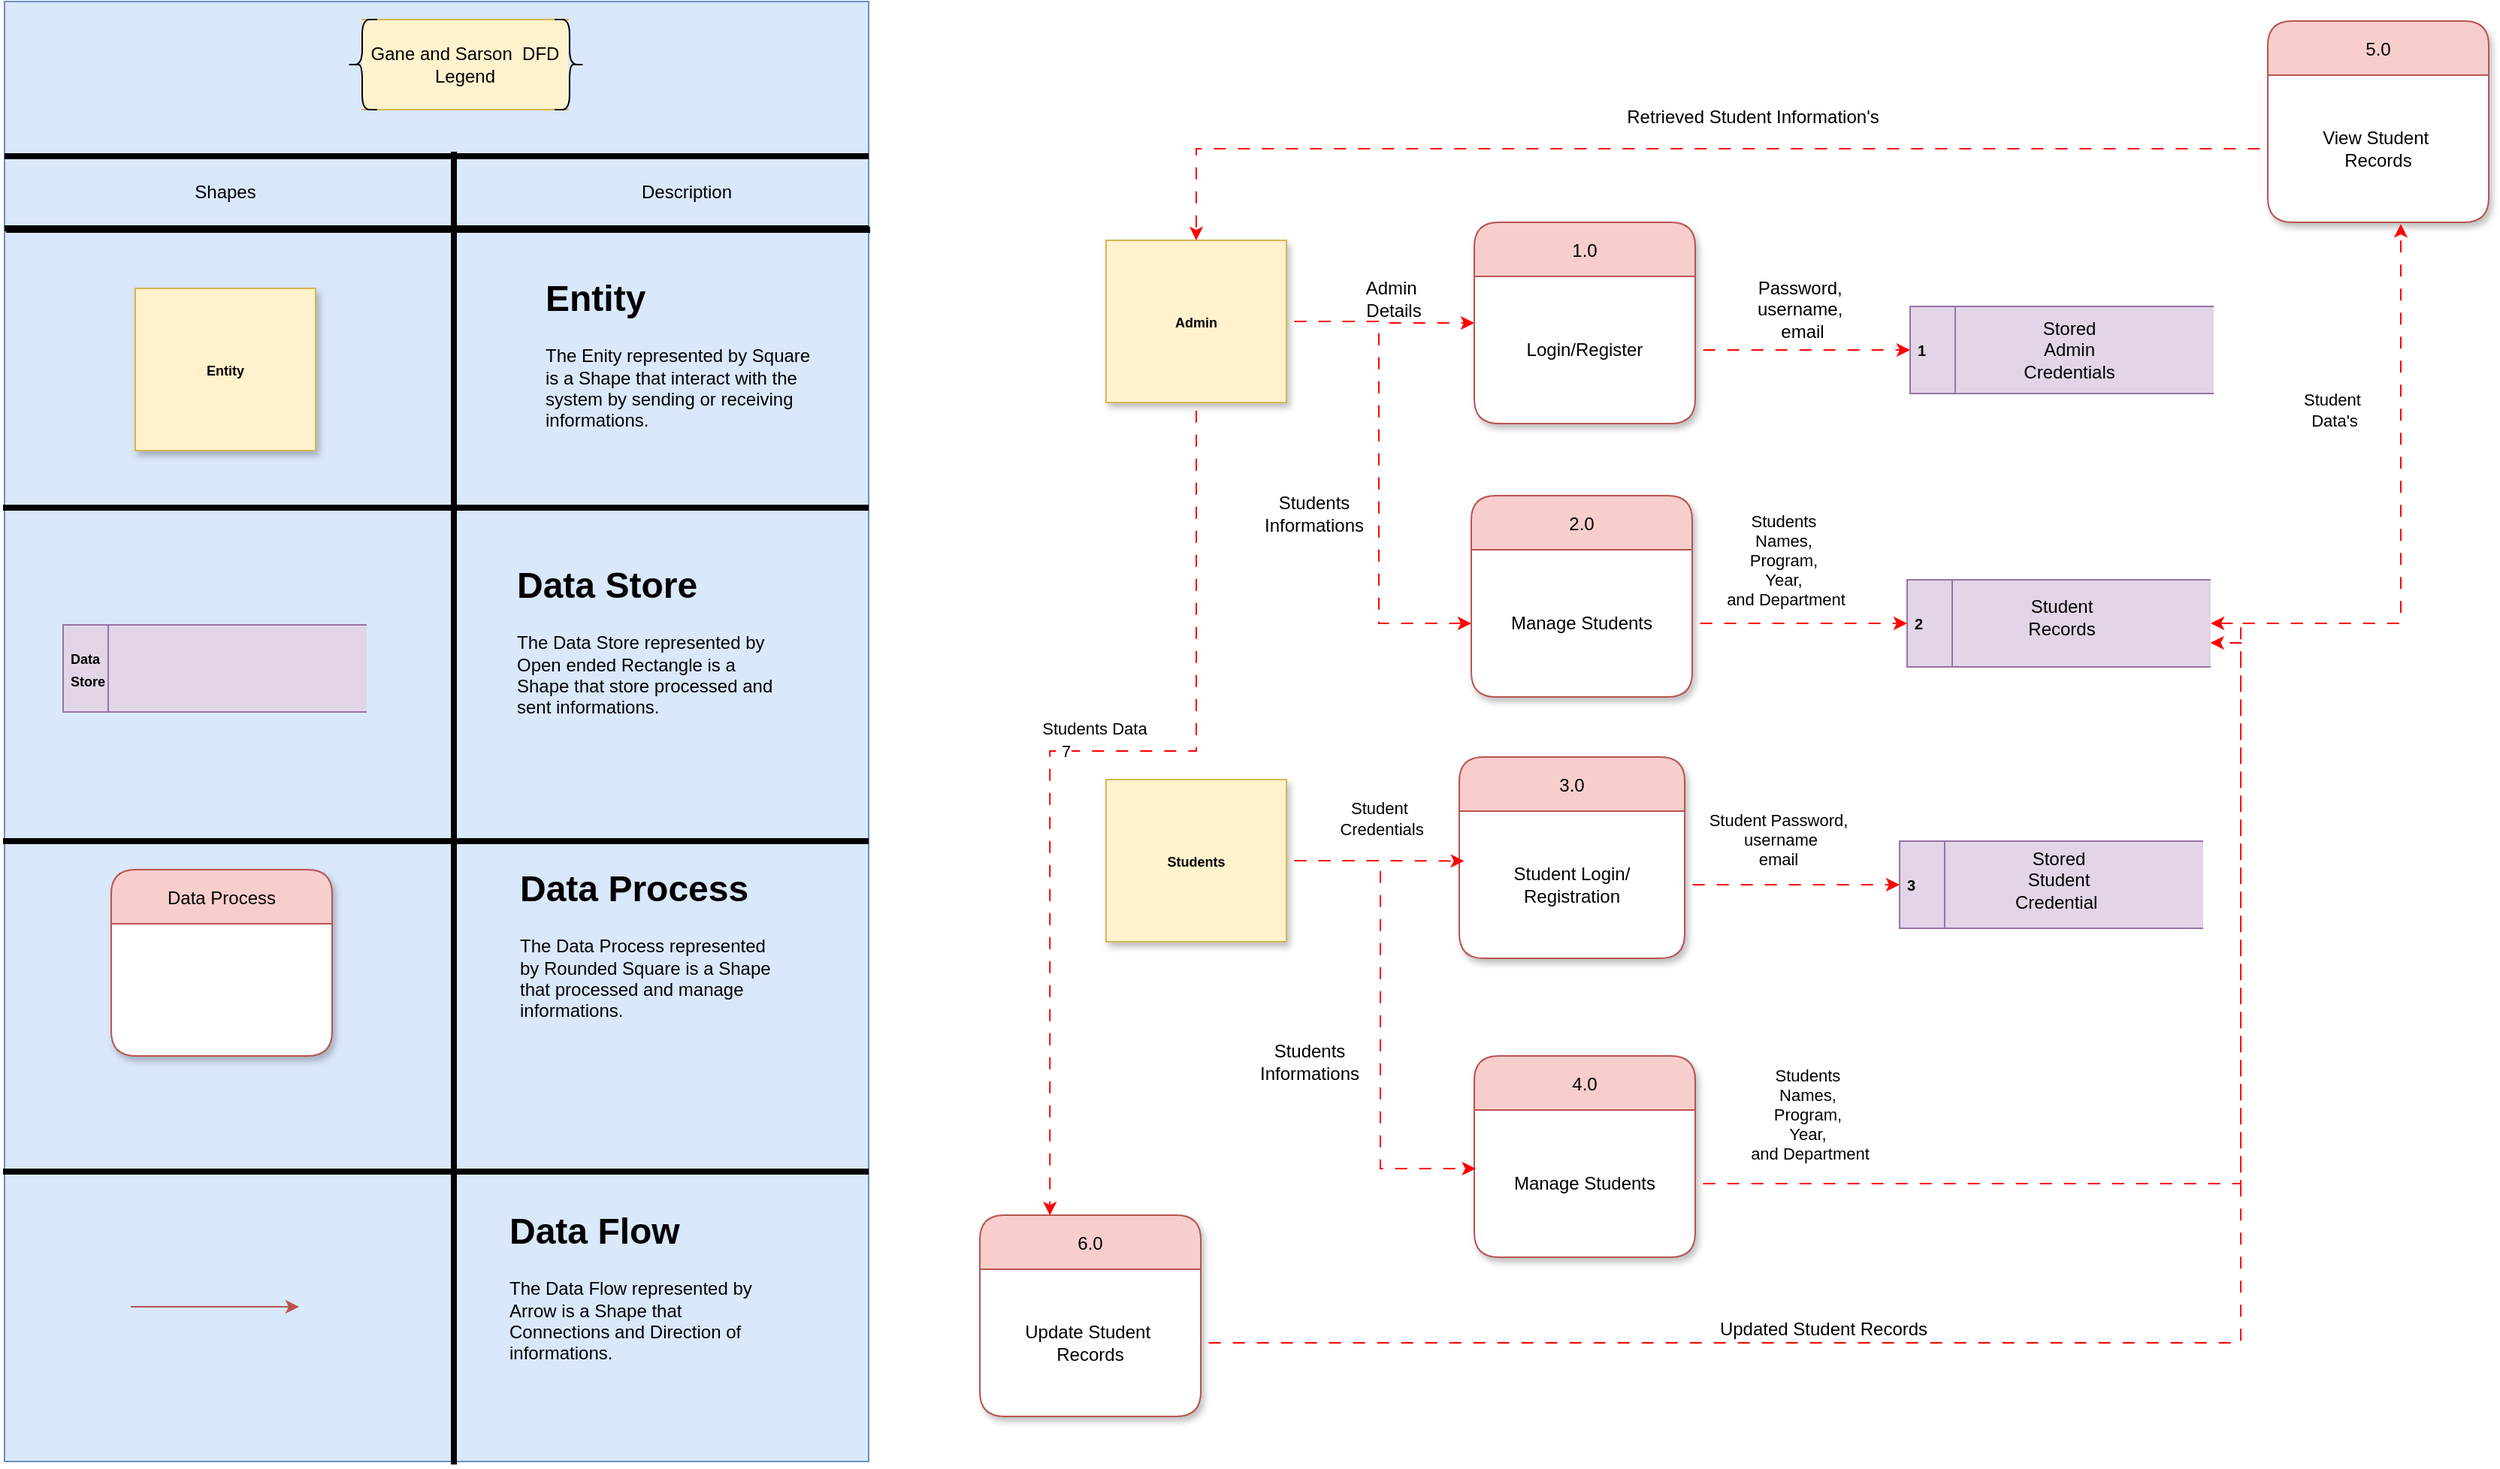 <mxfile version="27.0.9">
  <diagram name="Page-1" id="SfqFHsFNGNqVCVZy7Byx">
    <mxGraphModel dx="1984" dy="1038" grid="0" gridSize="1" guides="1" tooltips="1" connect="1" arrows="1" fold="1" page="1" pageScale="1" pageWidth="1234567" pageHeight="1234567" background="none" math="0" shadow="0">
      <root>
        <mxCell id="0" />
        <mxCell id="1" parent="0" />
        <mxCell id="qmeBu4S3jbax9dmzvrjf-70" value="&lt;font size=&quot;1&quot;&gt;&lt;b&gt;3&lt;/b&gt;&lt;/font&gt;" style="html=1;dashed=0;whiteSpace=wrap;shape=mxgraph.dfd.dataStoreID;align=left;spacingLeft=3;points=[[0,0],[0.5,0],[1,0],[0,0.5],[1,0.5],[0,1],[0.5,1],[1,1]];fillColor=#e1d5e7;strokeColor=#9673a6;comic=0;enumerate=0;treeMoving=0;treeFolding=0;resizeHeight=1;resizeWidth=1;flipH=0;flipV=0;" parent="1" vertex="1">
          <mxGeometry x="1977" y="700" width="202" height="58" as="geometry" />
        </mxCell>
        <mxCell id="1iTUAPz-zUR7rCR0ceSa-26" value="" style="rounded=0;whiteSpace=wrap;html=1;fillColor=#dae8fc;strokeColor=#6c8ebf;" parent="1" vertex="1">
          <mxGeometry x="716" y="141" width="575" height="972" as="geometry" />
        </mxCell>
        <mxCell id="1iTUAPz-zUR7rCR0ceSa-23" value="Data Process" style="swimlane;fontStyle=0;childLayout=stackLayout;horizontal=1;startSize=36;horizontalStack=0;resizeParent=1;resizeParentMax=0;resizeLast=0;collapsible=0;marginBottom=0;swimlaneFillColor=#ffffff;fillColor=#f8cecc;strokeColor=#b85450;rounded=1;shadow=1;" parent="1" vertex="1">
          <mxGeometry x="787" y="719" width="147" height="124" as="geometry" />
        </mxCell>
        <mxCell id="1iTUAPz-zUR7rCR0ceSa-24" value="&lt;font style=&quot;font-size: 9px;&quot;&gt;&lt;b&gt;Data&amp;nbsp;&lt;/b&gt;&lt;/font&gt;&lt;div&gt;&lt;font style=&quot;font-size: 9px;&quot;&gt;&lt;b&gt;Store&lt;/b&gt;&lt;/font&gt;&lt;/div&gt;" style="html=1;dashed=0;whiteSpace=wrap;shape=mxgraph.dfd.dataStoreID;align=left;spacingLeft=3;points=[[0,0],[0.5,0],[1,0],[0,0.5],[1,0.5],[0,1],[0.5,1],[1,1]];fillColor=#e1d5e7;strokeColor=#9673a6;comic=0;enumerate=0;treeMoving=0;treeFolding=0;resizeHeight=1;resizeWidth=1;flipH=0;flipV=0;" parent="1" vertex="1">
          <mxGeometry x="755" y="556" width="202" height="58" as="geometry" />
        </mxCell>
        <mxCell id="1iTUAPz-zUR7rCR0ceSa-25" value="&lt;b&gt;&lt;font style=&quot;font-size: 9px;&quot;&gt;Entity&lt;/font&gt;&lt;/b&gt;" style="html=1;dashed=0;whiteSpace=wrap;fillColor=#fff2cc;strokeColor=#d6b656;rounded=0;glass=0;shadow=1;" parent="1" vertex="1">
          <mxGeometry x="803" y="332" width="120" height="108" as="geometry" />
        </mxCell>
        <mxCell id="1iTUAPz-zUR7rCR0ceSa-27" value="&lt;h1 style=&quot;margin-top: 0px;&quot;&gt;Entity&lt;/h1&gt;&lt;p&gt;The Enity represented by Square is a Shape that interact with the system by sending or receiving informations.&lt;/p&gt;" style="text;html=1;whiteSpace=wrap;overflow=hidden;rounded=0;fontStyle=0;horizontal=1;verticalAlign=middle;align=left;fontColor=light-dark(#000000,#121212);" parent="1" vertex="1">
          <mxGeometry x="1074" y="322" width="180" height="120" as="geometry" />
        </mxCell>
        <mxCell id="GoHEcweU7X1IVzDICbqi-2" value="" style="line;strokeWidth=4;html=1;perimeter=backbonePerimeter;points=[];outlineConnect=0;" parent="1" vertex="1">
          <mxGeometry x="715" y="473" width="576" height="10" as="geometry" />
        </mxCell>
        <mxCell id="GoHEcweU7X1IVzDICbqi-3" value="" style="line;strokeWidth=4;direction=south;html=1;perimeter=backbonePerimeter;points=[];outlineConnect=0;" parent="1" vertex="1">
          <mxGeometry x="1010" y="241" width="10" height="874" as="geometry" />
        </mxCell>
        <mxCell id="GoHEcweU7X1IVzDICbqi-4" value="Gane and Sarson&amp;nbsp; DFD Legend" style="shape=partialRectangle;whiteSpace=wrap;html=1;left=0;right=0;fillColor=#fff2cc;strokeColor=#d6b656;" parent="1" vertex="1">
          <mxGeometry x="954" y="153" width="137" height="60" as="geometry" />
        </mxCell>
        <mxCell id="GoHEcweU7X1IVzDICbqi-5" value="" style="shape=curlyBracket;whiteSpace=wrap;html=1;rounded=1;labelPosition=left;verticalLabelPosition=middle;align=right;verticalAlign=middle;" parent="1" vertex="1">
          <mxGeometry x="944" y="153" width="20" height="60" as="geometry" />
        </mxCell>
        <mxCell id="GoHEcweU7X1IVzDICbqi-6" value="" style="shape=curlyBracket;whiteSpace=wrap;html=1;rounded=1;flipH=1;labelPosition=right;verticalLabelPosition=middle;align=left;verticalAlign=middle;" parent="1" vertex="1">
          <mxGeometry x="1082" y="153" width="20" height="60" as="geometry" />
        </mxCell>
        <mxCell id="GoHEcweU7X1IVzDICbqi-7" value="" style="line;strokeWidth=4;html=1;perimeter=backbonePerimeter;points=[];outlineConnect=0;" parent="1" vertex="1">
          <mxGeometry x="716" y="287" width="575" height="10" as="geometry" />
        </mxCell>
        <mxCell id="GoHEcweU7X1IVzDICbqi-12" value="Shapes" style="text;html=1;align=center;verticalAlign=middle;whiteSpace=wrap;rounded=0;" parent="1" vertex="1">
          <mxGeometry x="833" y="253" width="60" height="30" as="geometry" />
        </mxCell>
        <mxCell id="GoHEcweU7X1IVzDICbqi-13" value="Description" style="text;html=1;align=center;verticalAlign=middle;whiteSpace=wrap;rounded=0;" parent="1" vertex="1">
          <mxGeometry x="1140" y="253" width="60" height="30" as="geometry" />
        </mxCell>
        <mxCell id="GoHEcweU7X1IVzDICbqi-14" value="" style="line;strokeWidth=4;html=1;perimeter=backbonePerimeter;points=[];outlineConnect=0;" parent="1" vertex="1">
          <mxGeometry x="717" y="288" width="575" height="10" as="geometry" />
        </mxCell>
        <mxCell id="GoHEcweU7X1IVzDICbqi-15" value="" style="line;strokeWidth=4;html=1;perimeter=backbonePerimeter;points=[];outlineConnect=0;" parent="1" vertex="1">
          <mxGeometry x="716" y="239" width="575" height="10" as="geometry" />
        </mxCell>
        <mxCell id="GoHEcweU7X1IVzDICbqi-16" value="" style="line;strokeWidth=4;html=1;perimeter=backbonePerimeter;points=[];outlineConnect=0;" parent="1" vertex="1">
          <mxGeometry x="715" y="695" width="576" height="10" as="geometry" />
        </mxCell>
        <mxCell id="GoHEcweU7X1IVzDICbqi-45" value="&lt;h1 style=&quot;margin-top: 0px;&quot;&gt;Data Store&lt;/h1&gt;&lt;p&gt;The Data Store represented by Open ended Rectangle is a Shape that store processed and sent informations.&lt;span style=&quot;color: rgba(0, 0, 0, 0); font-family: monospace; font-size: 0px; text-wrap-mode: nowrap; background-color: transparent;&quot;&gt;%3CmxGraphModel%3E%3Croot%3E%3CmxCell%20id%3D%220%22%2F%3E%3CmxCell%20id%3D%221%22%20parent%3D%220%22%2F%3E%3CmxCell%20id%3D%222%22%20value%3D%22%26lt%3Bh1%20style%3D%26quot%3Bmargin-top%3A%200px%3B%26quot%3B%26gt%3BEntity%26lt%3B%2Fh1%26gt%3B%26lt%3Bp%26gt%3BThe%20Enity%20represented%20by%20Square%20is%20a%20User%20that%20interact%20with%20the%20system%20by%20sending%20or%20receiving%20informations.%26lt%3B%2Fp%26gt%3B%22%20style%3D%22text%3Bhtml%3D1%3BwhiteSpace%3Dwrap%3Boverflow%3Dhidden%3Brounded%3D0%3BfontStyle%3D0%3Bhorizontal%3D1%3BverticalAlign%3Dmiddle%3Balign%3Dleft%3BfontColor%3Dlight-dark(%23000000%2C%23121212)%3B%22%20vertex%3D%221%22%20parent%3D%221%22%3E%3CmxGeometry%20x%3D%22528%22%20y%3D%22246%22%20width%3D%22180%22%20height%3D%22120%22%20as%3D%22geometry%22%2F%3E%3C%2FmxCell%3E%3C%2Froot%3E%3C%2FmxGraphModel%3E&lt;/span&gt;&lt;/p&gt;" style="text;html=1;whiteSpace=wrap;overflow=hidden;rounded=0;fontStyle=0;horizontal=1;verticalAlign=middle;align=left;fontColor=light-dark(#000000,#121212);" parent="1" vertex="1">
          <mxGeometry x="1055" y="513" width="180" height="120" as="geometry" />
        </mxCell>
        <mxCell id="GoHEcweU7X1IVzDICbqi-46" value="&lt;h1 style=&quot;margin-top: 0px;&quot;&gt;Data Process&lt;/h1&gt;&lt;p&gt;The Data Process represented by Rounded Square is a Shape that processed and manage informations.&lt;span style=&quot;color: rgba(0, 0, 0, 0); font-family: monospace; font-size: 0px; text-wrap-mode: nowrap; background-color: transparent;&quot;&gt;%3CmxGraphModel%3E%3Croot%3E%3CmxCell%20id%3D%220%22%2F%3E%3CmxCell%20id%3D%221%22%20parent%3D%220%22%2F%3E%3CmxCell%20id%3D%222%22%20value%3D%22%26lt%3Bh1%20style%3D%26quot%3Bmargin-top%3A%200px%3B%26quot%3B%26gt%3BEntity%26lt%3B%2Fh1%26gt%3B%26lt%3Bp%26gt%3BThe%20Enity%20represented%20by%20Square%20is%20a%20User%20that%20interact%20with%20the%20system%20by%20sending%20or%20receiving%20informations.%26lt%3B%2Fp%26gt%3B%22%20style%3D%22text%3Bhtml%3D1%3BwhiteSpace%3Dwrap%3Boverflow%3Dhidden%3Brounded%3D0%3BfontStyle%3D0%3Bhorizontal%3D1%3BverticalAlign%3Dmiddle%3Balign%3Dleft%3BfontColor%3Dlight-dark(%23000000%2C%23121212)%3B%22%20vertex%3D%221%22%20parent%3D%221%22%3E%3CmxGeometry%20x%3D%22528%22%20y%3D%22246%22%20width%3D%22180%22%20height%3D%22120%22%20as%3D%22geometry%22%2F%3E%3C%2FmxCell%3E%3C%2Froot%3E%3C%2FmxGraphModel%3E&lt;/span&gt;&lt;/p&gt;" style="text;html=1;whiteSpace=wrap;overflow=hidden;rounded=0;fontStyle=0;horizontal=1;verticalAlign=middle;align=left;fontColor=light-dark(#000000,#121212);" parent="1" vertex="1">
          <mxGeometry x="1057" y="715" width="180" height="120" as="geometry" />
        </mxCell>
        <mxCell id="GoHEcweU7X1IVzDICbqi-47" value="" style="line;strokeWidth=4;html=1;perimeter=backbonePerimeter;points=[];outlineConnect=0;" parent="1" vertex="1">
          <mxGeometry x="715" y="915" width="576" height="10" as="geometry" />
        </mxCell>
        <mxCell id="GoHEcweU7X1IVzDICbqi-49" value="" style="endArrow=classic;html=1;rounded=0;fillColor=#f8cecc;strokeColor=#b85450;" parent="1" edge="1">
          <mxGeometry width="50" height="50" relative="1" as="geometry">
            <mxPoint x="800" y="1010" as="sourcePoint" />
            <mxPoint x="912" y="1010" as="targetPoint" />
          </mxGeometry>
        </mxCell>
        <mxCell id="GoHEcweU7X1IVzDICbqi-50" value="&lt;h1 style=&quot;margin-top: 0px;&quot;&gt;Data Flow&lt;/h1&gt;&lt;p&gt;The Data Flow represented by Arrow is a Shape that Connections and Direction of informations.&lt;span style=&quot;color: rgba(0, 0, 0, 0); font-family: monospace; font-size: 0px; text-wrap-mode: nowrap; background-color: transparent;&quot;&gt;%3CmxGraphModel%3E%3Croot%3E%3CmxCell%20id%3D%220%22%2F%3E%3CmxCell%20id%3D%221%22%20parent%3D%220%22%2F%3E%3CmxCell%20id%3D%222%22%20value%3D%22%26lt%3Bh1%20style%3D%26quot%3Bmargin-top%3A%200px%3B%26quot%3B%26gt%3BEntity%26lt%3B%2Fh1%26gt%3B%26lt%3Bp%26gt%3BThe%20Enity%20represented%20by%20Square%20is%20a%20User%20that%20interact%20with%20the%20system%20by%20sending%20or%20receiving%20informations.%26lt%3B%2Fp%26gt%3B%22%20style%3D%22text%3Bhtml%3D1%3BwhiteSpace%3Dwrap%3Boverflow%3Dhidden%3Brounded%3D0%3BfontStyle%3D0%3Bhorizontal%3D1%3BverticalAlign%3Dmiddle%3Balign%3Dleft%3BfontColor%3Dlight-dark(%23000000%2C%23121212)%3B%22%20vertex%3D%221%22%20parent%3D%221%22%3E%3CmxGeometry%20x%3D%22528%22%20y%3D%22246%22%20width%3D%22180%22%20height%3D%22120%22%20as%3D%22geometry%22%2F%3E%3C%2FmxCell%3E%3C%2Froot%3E%3C%2FmxGraphModel%3E&lt;/span&gt;&lt;/p&gt;" style="text;html=1;whiteSpace=wrap;overflow=hidden;rounded=0;fontStyle=0;horizontal=1;verticalAlign=middle;align=left;fontColor=light-dark(#000000,#121212);" parent="1" vertex="1">
          <mxGeometry x="1050" y="943" width="180" height="120" as="geometry" />
        </mxCell>
        <mxCell id="qmeBu4S3jbax9dmzvrjf-38" style="edgeStyle=orthogonalEdgeStyle;rounded=0;orthogonalLoop=1;jettySize=auto;html=1;entryX=0;entryY=0.5;entryDx=0;entryDy=0;flowAnimation=1;strokeColor=#FF0000;" parent="1" source="qmeBu4S3jbax9dmzvrjf-36" target="qmeBu4S3jbax9dmzvrjf-37" edge="1">
          <mxGeometry relative="1" as="geometry" />
        </mxCell>
        <mxCell id="qmeBu4S3jbax9dmzvrjf-51" style="edgeStyle=orthogonalEdgeStyle;rounded=0;orthogonalLoop=1;jettySize=auto;html=1;entryX=0;entryY=0.5;entryDx=0;entryDy=0;strokeColor=#FF0000;flowAnimation=1;" parent="1" source="qmeBu4S3jbax9dmzvrjf-36" target="qmeBu4S3jbax9dmzvrjf-49" edge="1">
          <mxGeometry relative="1" as="geometry" />
        </mxCell>
        <mxCell id="qmeBu4S3jbax9dmzvrjf-36" value="&lt;b&gt;&lt;font style=&quot;font-size: 9px;&quot;&gt;Admin&lt;/font&gt;&lt;/b&gt;" style="html=1;dashed=0;whiteSpace=wrap;fillColor=#fff2cc;strokeColor=#d6b656;rounded=0;glass=0;shadow=1;" parent="1" vertex="1">
          <mxGeometry x="1449" y="300" width="120" height="108" as="geometry" />
        </mxCell>
        <mxCell id="qmeBu4S3jbax9dmzvrjf-37" value="1.0" style="swimlane;fontStyle=0;childLayout=stackLayout;horizontal=1;startSize=36;horizontalStack=0;resizeParent=1;resizeParentMax=0;resizeLast=0;collapsible=0;marginBottom=0;swimlaneFillColor=#ffffff;fillColor=#f8cecc;strokeColor=#b85450;rounded=1;shadow=1;" parent="1" vertex="1">
          <mxGeometry x="1694" y="288" width="147" height="134" as="geometry" />
        </mxCell>
        <mxCell id="qmeBu4S3jbax9dmzvrjf-39" value="Login/Register" style="text;html=1;align=center;verticalAlign=middle;whiteSpace=wrap;rounded=0;" parent="qmeBu4S3jbax9dmzvrjf-37" vertex="1">
          <mxGeometry y="36" width="147" height="98" as="geometry" />
        </mxCell>
        <mxCell id="qmeBu4S3jbax9dmzvrjf-40" value="Admin&amp;nbsp;&lt;div&gt;Details&lt;/div&gt;" style="text;html=1;align=center;verticalAlign=middle;resizable=0;points=[];autosize=1;strokeColor=none;fillColor=none;" parent="1" vertex="1">
          <mxGeometry x="1612" y="318" width="55" height="41" as="geometry" />
        </mxCell>
        <mxCell id="qmeBu4S3jbax9dmzvrjf-41" value="&lt;font size=&quot;1&quot;&gt;&lt;b&gt;1&lt;/b&gt;&lt;/font&gt;" style="html=1;dashed=0;whiteSpace=wrap;shape=mxgraph.dfd.dataStoreID;align=left;spacingLeft=3;points=[[0,0],[0.5,0],[1,0],[0,0.5],[1,0.5],[0,1],[0.5,1],[1,1]];fillColor=#e1d5e7;strokeColor=#9673a6;comic=0;enumerate=0;treeMoving=0;treeFolding=0;resizeHeight=1;resizeWidth=1;flipH=0;flipV=0;" parent="1" vertex="1">
          <mxGeometry x="1984" y="344" width="202" height="58" as="geometry" />
        </mxCell>
        <mxCell id="qmeBu4S3jbax9dmzvrjf-45" style="edgeStyle=orthogonalEdgeStyle;rounded=0;orthogonalLoop=1;jettySize=auto;html=1;entryX=0;entryY=0.5;entryDx=0;entryDy=0;flowAnimation=1;strokeColor=#FF0000;" parent="1" source="qmeBu4S3jbax9dmzvrjf-39" target="qmeBu4S3jbax9dmzvrjf-41" edge="1">
          <mxGeometry relative="1" as="geometry" />
        </mxCell>
        <mxCell id="qmeBu4S3jbax9dmzvrjf-46" value="Stored Admin Credentials" style="text;html=1;align=center;verticalAlign=middle;whiteSpace=wrap;rounded=0;" parent="1" vertex="1">
          <mxGeometry x="2060" y="358" width="60" height="30" as="geometry" />
        </mxCell>
        <mxCell id="qmeBu4S3jbax9dmzvrjf-47" value="Password,&amp;nbsp;&lt;div&gt;username,&amp;nbsp;&lt;div&gt;email&lt;/div&gt;&lt;/div&gt;" style="text;html=1;align=center;verticalAlign=middle;resizable=0;points=[];autosize=1;strokeColor=none;fillColor=none;" parent="1" vertex="1">
          <mxGeometry x="1873" y="318" width="78" height="55" as="geometry" />
        </mxCell>
        <mxCell id="qmeBu4S3jbax9dmzvrjf-48" value="2.0" style="swimlane;fontStyle=0;childLayout=stackLayout;horizontal=1;startSize=36;horizontalStack=0;resizeParent=1;resizeParentMax=0;resizeLast=0;collapsible=0;marginBottom=0;swimlaneFillColor=#ffffff;fillColor=#f8cecc;strokeColor=#b85450;rounded=1;shadow=1;" parent="1" vertex="1">
          <mxGeometry x="1692" y="470" width="147" height="134" as="geometry" />
        </mxCell>
        <mxCell id="qmeBu4S3jbax9dmzvrjf-49" value="Manage Students" style="text;html=1;align=center;verticalAlign=middle;whiteSpace=wrap;rounded=0;" parent="qmeBu4S3jbax9dmzvrjf-48" vertex="1">
          <mxGeometry y="36" width="147" height="98" as="geometry" />
        </mxCell>
        <mxCell id="qmeBu4S3jbax9dmzvrjf-52" value="Students&lt;div&gt;Informations&lt;/div&gt;" style="text;html=1;align=center;verticalAlign=middle;resizable=0;points=[];autosize=1;strokeColor=none;fillColor=none;" parent="1" vertex="1">
          <mxGeometry x="1545" y="461" width="84" height="41" as="geometry" />
        </mxCell>
        <mxCell id="qmeBu4S3jbax9dmzvrjf-53" value="&lt;font size=&quot;1&quot;&gt;&lt;b&gt;2&lt;/b&gt;&lt;/font&gt;" style="html=1;dashed=0;whiteSpace=wrap;shape=mxgraph.dfd.dataStoreID;align=left;spacingLeft=3;points=[[0,0],[0.5,0],[1,0],[0,0.5],[1,0.5],[0,1],[0.5,1],[1,1]];fillColor=#e1d5e7;strokeColor=#9673a6;comic=0;enumerate=0;treeMoving=0;treeFolding=0;resizeHeight=1;resizeWidth=1;flipH=0;flipV=0;" parent="1" vertex="1">
          <mxGeometry x="1982" y="526" width="202" height="58" as="geometry" />
        </mxCell>
        <mxCell id="qmeBu4S3jbax9dmzvrjf-54" value="Stored&lt;div&gt;Student Credential&amp;nbsp;&lt;/div&gt;" style="text;html=1;align=center;verticalAlign=middle;whiteSpace=wrap;rounded=0;" parent="1" vertex="1">
          <mxGeometry x="2053" y="711" width="60" height="30" as="geometry" />
        </mxCell>
        <mxCell id="qmeBu4S3jbax9dmzvrjf-55" style="edgeStyle=orthogonalEdgeStyle;rounded=0;orthogonalLoop=1;jettySize=auto;html=1;entryX=0;entryY=0.5;entryDx=0;entryDy=0;strokeColor=#FF0000;flowAnimation=1;" parent="1" source="qmeBu4S3jbax9dmzvrjf-49" target="qmeBu4S3jbax9dmzvrjf-53" edge="1">
          <mxGeometry relative="1" as="geometry">
            <mxPoint x="1959" y="555" as="targetPoint" />
          </mxGeometry>
        </mxCell>
        <mxCell id="qmeBu4S3jbax9dmzvrjf-56" value="Students&amp;nbsp;&lt;div&gt;Names,&amp;nbsp;&lt;/div&gt;&lt;div&gt;Program,&amp;nbsp;&lt;/div&gt;&lt;div&gt;Year,&amp;nbsp;&lt;/div&gt;&lt;div&gt;and Department&lt;/div&gt;" style="edgeLabel;html=1;align=center;verticalAlign=middle;resizable=0;points=[];" parent="qmeBu4S3jbax9dmzvrjf-55" vertex="1" connectable="0">
          <mxGeometry x="-0.234" y="1" relative="1" as="geometry">
            <mxPoint x="7" y="-41" as="offset" />
          </mxGeometry>
        </mxCell>
        <mxCell id="qmeBu4S3jbax9dmzvrjf-57" value="&lt;b&gt;&lt;font style=&quot;font-size: 9px;&quot;&gt;Students&lt;/font&gt;&lt;/b&gt;" style="html=1;dashed=0;whiteSpace=wrap;fillColor=#fff2cc;strokeColor=#d6b656;rounded=0;glass=0;shadow=1;" parent="1" vertex="1">
          <mxGeometry x="1449" y="659" width="120" height="108" as="geometry" />
        </mxCell>
        <mxCell id="qmeBu4S3jbax9dmzvrjf-58" value="3.0" style="swimlane;fontStyle=0;childLayout=stackLayout;horizontal=1;startSize=36;horizontalStack=0;resizeParent=1;resizeParentMax=0;resizeLast=0;collapsible=0;marginBottom=0;swimlaneFillColor=#ffffff;fillColor=#f8cecc;strokeColor=#b85450;rounded=1;shadow=1;" parent="1" vertex="1">
          <mxGeometry x="1684" y="644" width="150" height="134" as="geometry" />
        </mxCell>
        <mxCell id="qmeBu4S3jbax9dmzvrjf-59" value="Student Login/&lt;div&gt;Registration&lt;/div&gt;" style="text;html=1;align=center;verticalAlign=middle;whiteSpace=wrap;rounded=0;" parent="qmeBu4S3jbax9dmzvrjf-58" vertex="1">
          <mxGeometry y="36" width="150" height="98" as="geometry" />
        </mxCell>
        <mxCell id="qmeBu4S3jbax9dmzvrjf-61" style="edgeStyle=orthogonalEdgeStyle;rounded=0;orthogonalLoop=1;jettySize=auto;html=1;entryX=0.022;entryY=0.339;entryDx=0;entryDy=0;entryPerimeter=0;strokeColor=#FF0000;flowAnimation=1;" parent="1" source="qmeBu4S3jbax9dmzvrjf-57" target="qmeBu4S3jbax9dmzvrjf-59" edge="1">
          <mxGeometry relative="1" as="geometry" />
        </mxCell>
        <mxCell id="qmeBu4S3jbax9dmzvrjf-62" value="Student&amp;nbsp;&lt;div&gt;Credentials&lt;/div&gt;" style="edgeLabel;html=1;align=center;verticalAlign=middle;resizable=0;points=[];" parent="qmeBu4S3jbax9dmzvrjf-61" vertex="1" connectable="0">
          <mxGeometry x="0.107" y="1" relative="1" as="geometry">
            <mxPoint x="-3" y="-27" as="offset" />
          </mxGeometry>
        </mxCell>
        <mxCell id="qmeBu4S3jbax9dmzvrjf-65" value="Student Password,&lt;div&gt;&amp;nbsp;username&lt;div&gt;email&lt;/div&gt;&lt;/div&gt;" style="edgeLabel;html=1;align=center;verticalAlign=middle;resizable=0;points=[];" parent="1" vertex="1" connectable="0">
          <mxGeometry x="1894.004" y="573" as="geometry">
            <mxPoint x="2" y="126" as="offset" />
          </mxGeometry>
        </mxCell>
        <mxCell id="qmeBu4S3jbax9dmzvrjf-72" style="edgeStyle=orthogonalEdgeStyle;rounded=0;orthogonalLoop=1;jettySize=auto;html=1;entryX=0;entryY=0.5;entryDx=0;entryDy=0;flowAnimation=1;strokeColor=#FF0000;" parent="1" source="qmeBu4S3jbax9dmzvrjf-59" target="qmeBu4S3jbax9dmzvrjf-70" edge="1">
          <mxGeometry relative="1" as="geometry" />
        </mxCell>
        <mxCell id="qmeBu4S3jbax9dmzvrjf-73" value="Student Records" style="text;html=1;align=center;verticalAlign=middle;whiteSpace=wrap;rounded=0;" parent="1" vertex="1">
          <mxGeometry x="2055" y="536" width="60" height="30" as="geometry" />
        </mxCell>
        <mxCell id="qmeBu4S3jbax9dmzvrjf-74" value="4.0" style="swimlane;fontStyle=0;childLayout=stackLayout;horizontal=1;startSize=36;horizontalStack=0;resizeParent=1;resizeParentMax=0;resizeLast=0;collapsible=0;marginBottom=0;swimlaneFillColor=#ffffff;fillColor=#f8cecc;strokeColor=#b85450;rounded=1;shadow=1;" parent="1" vertex="1">
          <mxGeometry x="1694" y="843" width="147" height="134" as="geometry" />
        </mxCell>
        <mxCell id="qmeBu4S3jbax9dmzvrjf-75" value="Manage Students" style="text;html=1;align=center;verticalAlign=middle;whiteSpace=wrap;rounded=0;" parent="qmeBu4S3jbax9dmzvrjf-74" vertex="1">
          <mxGeometry y="36" width="147" height="98" as="geometry" />
        </mxCell>
        <mxCell id="qmeBu4S3jbax9dmzvrjf-80" value="Students&lt;div&gt;Informations&lt;/div&gt;" style="text;html=1;align=center;verticalAlign=middle;resizable=0;points=[];autosize=1;strokeColor=none;fillColor=none;" parent="1" vertex="1">
          <mxGeometry x="1542" y="826" width="84" height="41" as="geometry" />
        </mxCell>
        <mxCell id="qmeBu4S3jbax9dmzvrjf-82" style="edgeStyle=orthogonalEdgeStyle;rounded=0;orthogonalLoop=1;jettySize=auto;html=1;entryX=0.006;entryY=0.398;entryDx=0;entryDy=0;entryPerimeter=0;flowAnimation=1;strokeColor=#FF0000;" parent="1" source="qmeBu4S3jbax9dmzvrjf-57" target="qmeBu4S3jbax9dmzvrjf-75" edge="1">
          <mxGeometry relative="1" as="geometry" />
        </mxCell>
        <mxCell id="qmeBu4S3jbax9dmzvrjf-83" style="edgeStyle=orthogonalEdgeStyle;rounded=0;orthogonalLoop=1;jettySize=auto;html=1;entryX=1;entryY=0.5;entryDx=0;entryDy=0;flowAnimation=1;strokeColor=#FF0000;" parent="1" source="qmeBu4S3jbax9dmzvrjf-75" target="qmeBu4S3jbax9dmzvrjf-53" edge="1">
          <mxGeometry relative="1" as="geometry" />
        </mxCell>
        <mxCell id="qmeBu4S3jbax9dmzvrjf-84" value="Students&amp;nbsp;&lt;div&gt;Names,&amp;nbsp;&lt;/div&gt;&lt;div&gt;Program,&amp;nbsp;&lt;/div&gt;&lt;div&gt;Year,&amp;nbsp;&lt;/div&gt;&lt;div&gt;and Department&lt;/div&gt;" style="edgeLabel;html=1;align=center;verticalAlign=middle;resizable=0;points=[];" parent="1" vertex="1" connectable="0">
          <mxGeometry x="1917.004" y="882" as="geometry" />
        </mxCell>
        <mxCell id="qmeBu4S3jbax9dmzvrjf-85" value="5.0" style="swimlane;fontStyle=0;childLayout=stackLayout;horizontal=1;startSize=36;horizontalStack=0;resizeParent=1;resizeParentMax=0;resizeLast=0;collapsible=0;marginBottom=0;swimlaneFillColor=#ffffff;fillColor=#f8cecc;strokeColor=#b85450;rounded=1;shadow=1;" parent="1" vertex="1">
          <mxGeometry x="2222" y="154" width="147" height="134" as="geometry" />
        </mxCell>
        <mxCell id="qmeBu4S3jbax9dmzvrjf-86" value="View Student&amp;nbsp;&lt;div&gt;Records&lt;/div&gt;" style="text;html=1;align=center;verticalAlign=middle;whiteSpace=wrap;rounded=0;" parent="qmeBu4S3jbax9dmzvrjf-85" vertex="1">
          <mxGeometry y="36" width="147" height="98" as="geometry" />
        </mxCell>
        <mxCell id="qmeBu4S3jbax9dmzvrjf-88" style="edgeStyle=orthogonalEdgeStyle;rounded=0;orthogonalLoop=1;jettySize=auto;html=1;entryX=0.602;entryY=1.011;entryDx=0;entryDy=0;entryPerimeter=0;flowAnimation=1;strokeColor=#FF0000;" parent="1" source="qmeBu4S3jbax9dmzvrjf-53" target="qmeBu4S3jbax9dmzvrjf-86" edge="1">
          <mxGeometry relative="1" as="geometry" />
        </mxCell>
        <mxCell id="qmeBu4S3jbax9dmzvrjf-89" value="Student&amp;nbsp;&lt;div&gt;Data&#39;s&lt;/div&gt;" style="edgeLabel;html=1;align=center;verticalAlign=middle;resizable=0;points=[];" parent="qmeBu4S3jbax9dmzvrjf-88" vertex="1" connectable="0">
          <mxGeometry x="0.111" y="1" relative="1" as="geometry">
            <mxPoint x="-44" y="-51" as="offset" />
          </mxGeometry>
        </mxCell>
        <mxCell id="qmeBu4S3jbax9dmzvrjf-90" style="edgeStyle=orthogonalEdgeStyle;rounded=0;orthogonalLoop=1;jettySize=auto;html=1;entryX=0.5;entryY=0;entryDx=0;entryDy=0;flowAnimation=1;strokeColor=light-dark(#FF0000,#EDEDED);" parent="1" source="qmeBu4S3jbax9dmzvrjf-86" target="qmeBu4S3jbax9dmzvrjf-36" edge="1">
          <mxGeometry relative="1" as="geometry" />
        </mxCell>
        <mxCell id="qmeBu4S3jbax9dmzvrjf-91" value="Retrieved Student Information&#39;s" style="text;html=1;align=center;verticalAlign=middle;resizable=0;points=[];autosize=1;strokeColor=none;fillColor=none;" parent="1" vertex="1">
          <mxGeometry x="1786" y="205" width="186" height="26" as="geometry" />
        </mxCell>
        <mxCell id="qmeBu4S3jbax9dmzvrjf-92" value="6.0" style="swimlane;fontStyle=0;childLayout=stackLayout;horizontal=1;startSize=36;horizontalStack=0;resizeParent=1;resizeParentMax=0;resizeLast=0;collapsible=0;marginBottom=0;swimlaneFillColor=#ffffff;fillColor=#f8cecc;strokeColor=#b85450;rounded=1;shadow=1;" parent="1" vertex="1">
          <mxGeometry x="1365" y="949" width="147" height="134" as="geometry" />
        </mxCell>
        <mxCell id="qmeBu4S3jbax9dmzvrjf-93" value="Update Student&amp;nbsp;&lt;div&gt;Records&lt;/div&gt;" style="text;html=1;align=center;verticalAlign=middle;whiteSpace=wrap;rounded=0;" parent="qmeBu4S3jbax9dmzvrjf-92" vertex="1">
          <mxGeometry y="36" width="147" height="98" as="geometry" />
        </mxCell>
        <mxCell id="qmeBu4S3jbax9dmzvrjf-94" value="7" style="edgeStyle=orthogonalEdgeStyle;rounded=0;orthogonalLoop=1;jettySize=auto;html=1;entryX=0.317;entryY=0.001;entryDx=0;entryDy=0;entryPerimeter=0;strokeColor=#FF0000;flowAnimation=1;" parent="1" source="qmeBu4S3jbax9dmzvrjf-36" target="qmeBu4S3jbax9dmzvrjf-92" edge="1">
          <mxGeometry relative="1" as="geometry">
            <Array as="points">
              <mxPoint x="1509" y="640" />
              <mxPoint x="1412" y="640" />
            </Array>
          </mxGeometry>
        </mxCell>
        <mxCell id="qmeBu4S3jbax9dmzvrjf-95" value="Students Data" style="edgeLabel;html=1;align=center;verticalAlign=middle;resizable=0;points=[];" parent="qmeBu4S3jbax9dmzvrjf-94" vertex="1" connectable="0">
          <mxGeometry x="-0.038" y="-3" relative="1" as="geometry">
            <mxPoint x="7" y="-12" as="offset" />
          </mxGeometry>
        </mxCell>
        <mxCell id="qmeBu4S3jbax9dmzvrjf-96" style="edgeStyle=orthogonalEdgeStyle;rounded=0;orthogonalLoop=1;jettySize=auto;html=1;entryX=0.999;entryY=0.724;entryDx=0;entryDy=0;entryPerimeter=0;flowAnimation=1;strokeColor=#FF0000;" parent="1" source="qmeBu4S3jbax9dmzvrjf-93" target="qmeBu4S3jbax9dmzvrjf-53" edge="1">
          <mxGeometry relative="1" as="geometry" />
        </mxCell>
        <mxCell id="qmeBu4S3jbax9dmzvrjf-97" value="Updated Student Records" style="text;html=1;align=center;verticalAlign=middle;resizable=0;points=[];autosize=1;strokeColor=none;fillColor=none;" parent="1" vertex="1">
          <mxGeometry x="1848" y="1012" width="156" height="26" as="geometry" />
        </mxCell>
      </root>
    </mxGraphModel>
  </diagram>
</mxfile>

